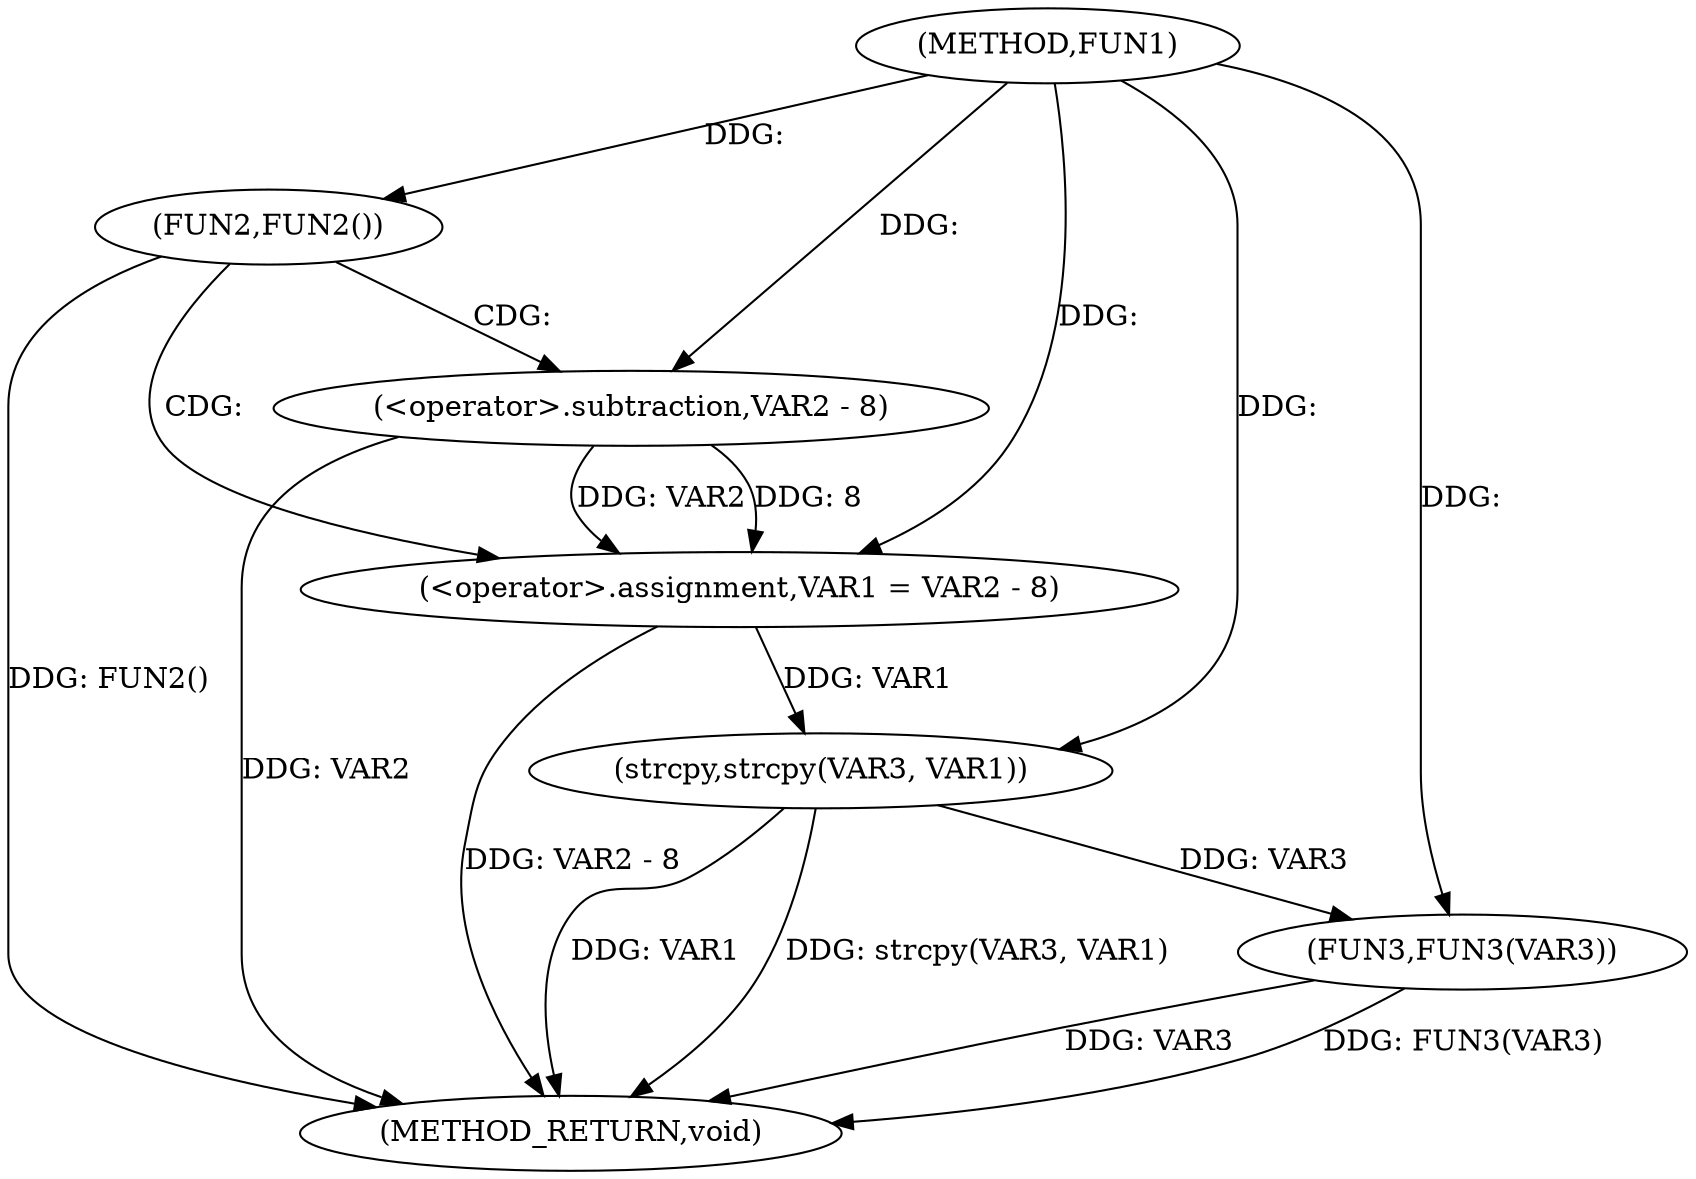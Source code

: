 digraph FUN1 {  
"1000100" [label = "(METHOD,FUN1)" ]
"1000119" [label = "(METHOD_RETURN,void)" ]
"1000105" [label = "(FUN2,FUN2())" ]
"1000107" [label = "(<operator>.assignment,VAR1 = VAR2 - 8)" ]
"1000109" [label = "(<operator>.subtraction,VAR2 - 8)" ]
"1000114" [label = "(strcpy,strcpy(VAR3, VAR1))" ]
"1000117" [label = "(FUN3,FUN3(VAR3))" ]
  "1000117" -> "1000119"  [ label = "DDG: FUN3(VAR3)"] 
  "1000105" -> "1000119"  [ label = "DDG: FUN2()"] 
  "1000114" -> "1000119"  [ label = "DDG: strcpy(VAR3, VAR1)"] 
  "1000117" -> "1000119"  [ label = "DDG: VAR3"] 
  "1000109" -> "1000119"  [ label = "DDG: VAR2"] 
  "1000114" -> "1000119"  [ label = "DDG: VAR1"] 
  "1000107" -> "1000119"  [ label = "DDG: VAR2 - 8"] 
  "1000100" -> "1000105"  [ label = "DDG: "] 
  "1000109" -> "1000107"  [ label = "DDG: VAR2"] 
  "1000109" -> "1000107"  [ label = "DDG: 8"] 
  "1000100" -> "1000107"  [ label = "DDG: "] 
  "1000100" -> "1000109"  [ label = "DDG: "] 
  "1000100" -> "1000114"  [ label = "DDG: "] 
  "1000107" -> "1000114"  [ label = "DDG: VAR1"] 
  "1000114" -> "1000117"  [ label = "DDG: VAR3"] 
  "1000100" -> "1000117"  [ label = "DDG: "] 
  "1000105" -> "1000109"  [ label = "CDG: "] 
  "1000105" -> "1000107"  [ label = "CDG: "] 
}
